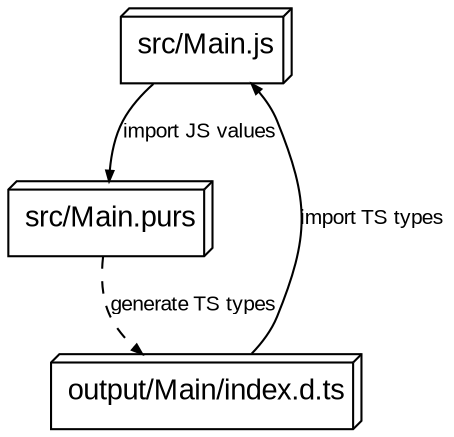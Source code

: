 digraph G {
  node [shape="box3d"; fontname="Arial"];
  
  edge [fontsize=10; fontname="Arial"; arrowsize=0.5];

  "src/Main.js" -> "src/Main.purs" [label="import JS values"]
  
  
  "src/Main.purs" -> "output/Main/index.d.ts" [label="generate TS types"; style="dashed"]
  
  
  "output/Main/index.d.ts" -> "src/Main.js" [label="import TS types"]
  
}